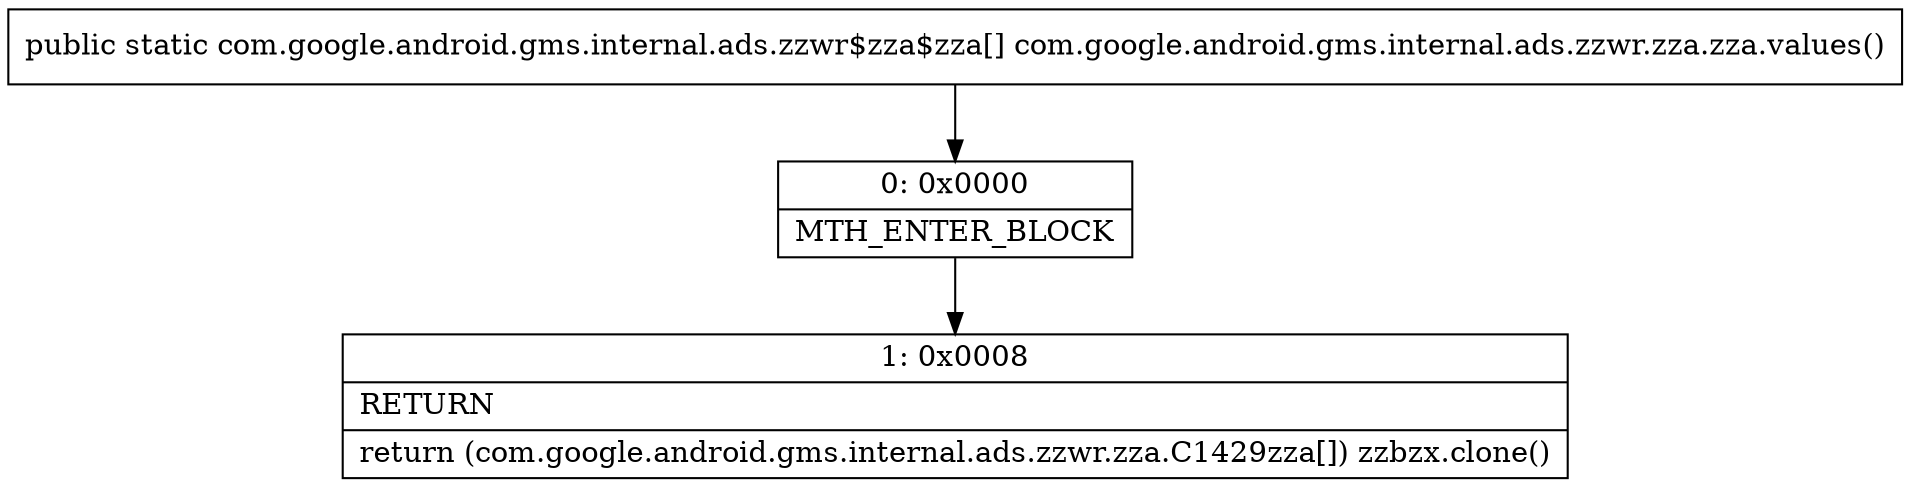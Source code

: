 digraph "CFG forcom.google.android.gms.internal.ads.zzwr.zza.zza.values()[Lcom\/google\/android\/gms\/internal\/ads\/zzwr$zza$zza;" {
Node_0 [shape=record,label="{0\:\ 0x0000|MTH_ENTER_BLOCK\l}"];
Node_1 [shape=record,label="{1\:\ 0x0008|RETURN\l|return (com.google.android.gms.internal.ads.zzwr.zza.C1429zza[]) zzbzx.clone()\l}"];
MethodNode[shape=record,label="{public static com.google.android.gms.internal.ads.zzwr$zza$zza[] com.google.android.gms.internal.ads.zzwr.zza.zza.values() }"];
MethodNode -> Node_0;
Node_0 -> Node_1;
}

